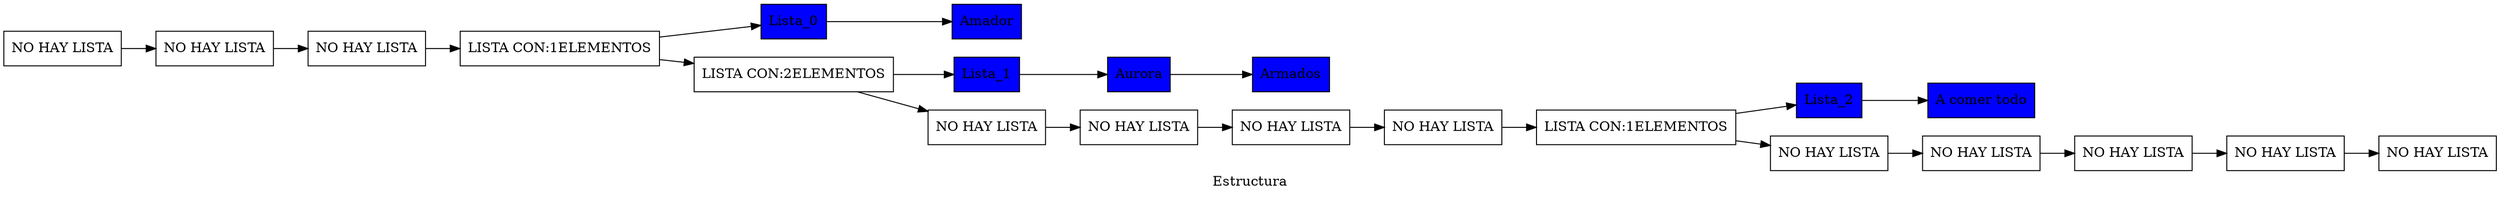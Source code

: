 digraph G {
rankdir = LR; 
	node [shape=record, color=black]; 
label = "Estructura";
color=black;
		n_0[label = "NO HAY LISTA"];
		n_1[label = "NO HAY LISTA"];
		n_2[label = "NO HAY LISTA"];
		n_3[label = "LISTA CON:1ELEMENTOS"];
subgraph Lista_0{
rankdir = UD; 
	node [shape=record, fillcolor ="blue", style ="filled", color=black]; 
n_3->Lista_0;
Lista_0->"Amador";
}
		n_4[label = "LISTA CON:2ELEMENTOS"];
subgraph Lista_1{
rankdir = UD; 
	node [shape=record, fillcolor ="blue", style ="filled", color=black]; 
"Aurora"->"Armados";
n_4->Lista_1;
Lista_1->"Aurora";
}
		n_5[label = "NO HAY LISTA"];
		n_6[label = "NO HAY LISTA"];
		n_7[label = "NO HAY LISTA"];
		n_8[label = "NO HAY LISTA"];
		n_9[label = "LISTA CON:1ELEMENTOS"];
subgraph Lista_2{
rankdir = UD; 
	node [shape=record, fillcolor ="blue", style ="filled", color=black]; 
n_9->Lista_2;
Lista_2->"A comer todo";
}
		n_10[label = "NO HAY LISTA"];
		n_11[label = "NO HAY LISTA"];
		n_12[label = "NO HAY LISTA"];
		n_13[label = "NO HAY LISTA"];
		n_14[label = "NO HAY LISTA"];
n_0->n_1;
n_1->n_2;
n_2->n_3;
n_3->n_4;
n_4->n_5;
n_5->n_6;
n_6->n_7;
n_7->n_8;
n_8->n_9;
n_9->n_10;
n_10->n_11;
n_11->n_12;
n_12->n_13;
n_13->n_14;
}
